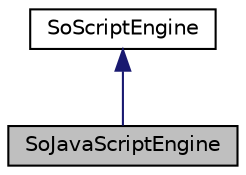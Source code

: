 digraph "SoJavaScriptEngine"
{
 // LATEX_PDF_SIZE
  edge [fontname="Helvetica",fontsize="10",labelfontname="Helvetica",labelfontsize="10"];
  node [fontname="Helvetica",fontsize="10",shape=record];
  Node1 [label="SoJavaScriptEngine",height=0.2,width=0.4,color="black", fillcolor="grey75", style="filled", fontcolor="black",tooltip="The SoJavaScriptEngine class is yet to be documented."];
  Node2 -> Node1 [dir="back",color="midnightblue",fontsize="10",style="solid",fontname="Helvetica"];
  Node2 [label="SoScriptEngine",height=0.2,width=0.4,color="black", fillcolor="white", style="filled",URL="$classSoScriptEngine.html",tooltip=" "];
}
